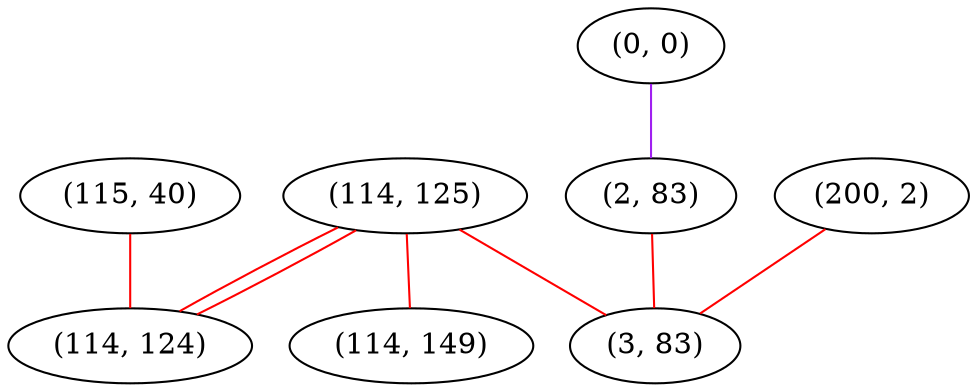 graph "" {
"(115, 40)";
"(0, 0)";
"(2, 83)";
"(200, 2)";
"(114, 125)";
"(114, 124)";
"(114, 149)";
"(3, 83)";
"(115, 40)" -- "(114, 124)"  [color=red, key=0, weight=1];
"(0, 0)" -- "(2, 83)"  [color=purple, key=0, weight=4];
"(2, 83)" -- "(3, 83)"  [color=red, key=0, weight=1];
"(200, 2)" -- "(3, 83)"  [color=red, key=0, weight=1];
"(114, 125)" -- "(114, 149)"  [color=red, key=0, weight=1];
"(114, 125)" -- "(3, 83)"  [color=red, key=0, weight=1];
"(114, 125)" -- "(114, 124)"  [color=red, key=0, weight=1];
"(114, 125)" -- "(114, 124)"  [color=red, key=1, weight=1];
}
